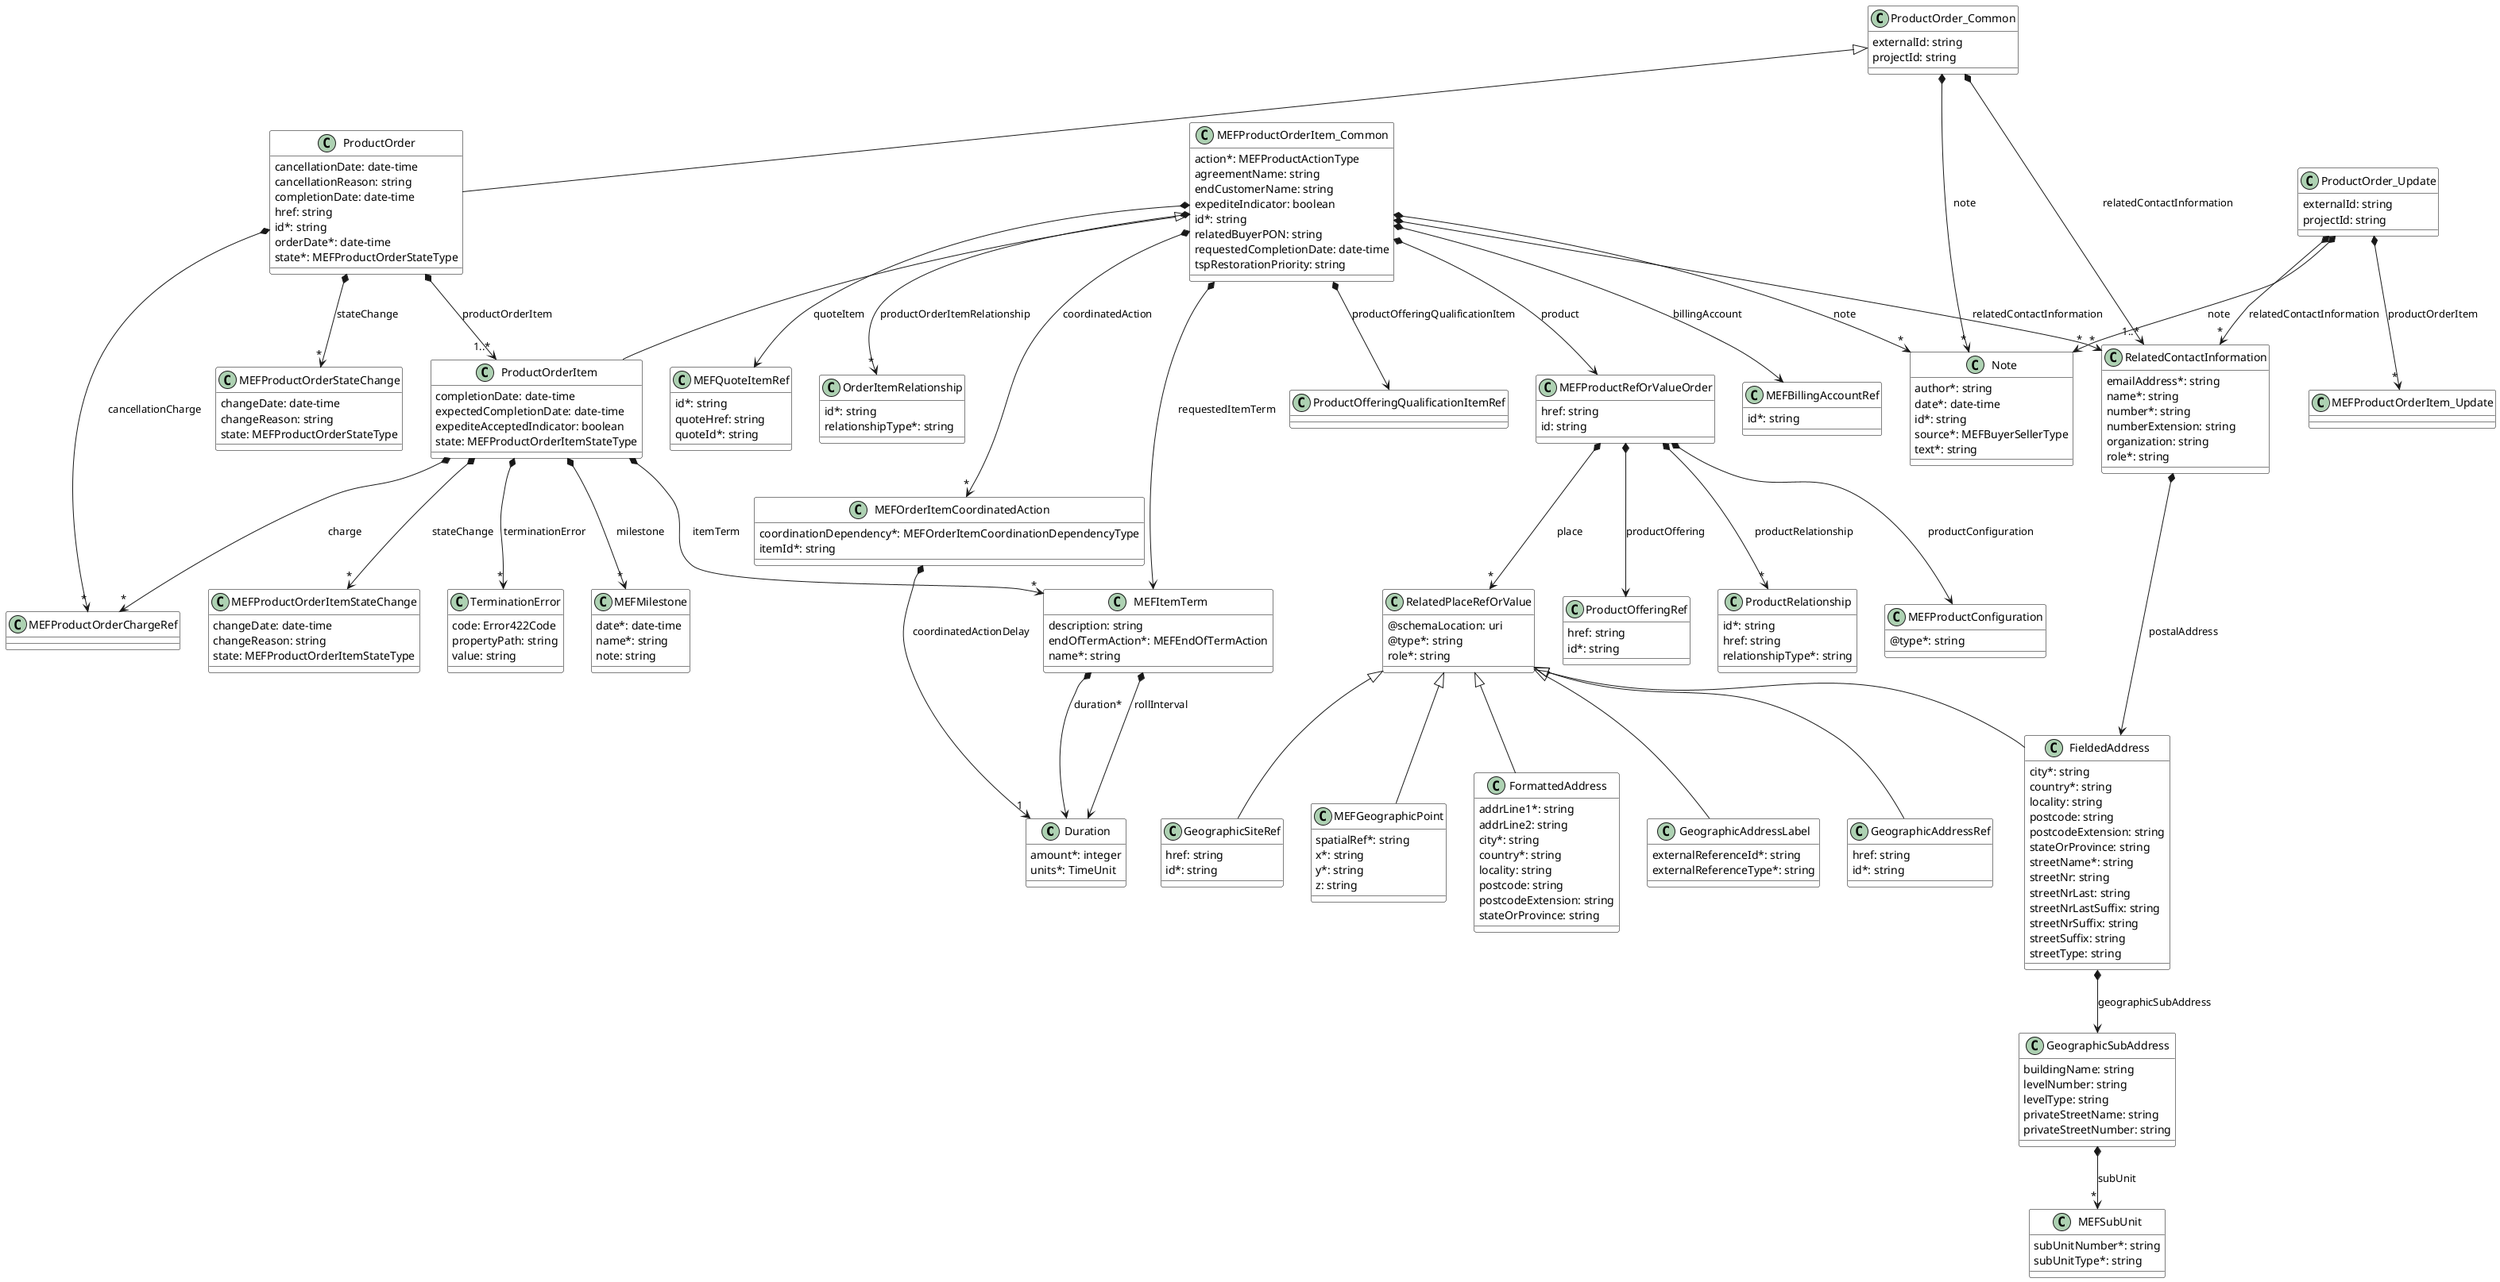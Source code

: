 @startuml
skinparam {
    ClassBackgroundColor White
    ClassBorderColor Black
}


class Duration {

    amount*: integer
    units*: TimeUnit
}




class FieldedAddress {

    city*: string
    country*: string
    locality: string
    postcode: string
    postcodeExtension: string
    stateOrProvince: string
    streetName*: string
    streetNr: string
    streetNrLast: string
    streetNrLastSuffix: string
    streetNrSuffix: string
    streetSuffix: string
    streetType: string
}
RelatedPlaceRefOrValue <|-- FieldedAddress

FieldedAddress *--> GeographicSubAddress : geographicSubAddress


class FormattedAddress {

    addrLine1*: string
    addrLine2: string
    city*: string
    country*: string
    locality: string
    postcode: string
    postcodeExtension: string
    stateOrProvince: string
}
RelatedPlaceRefOrValue <|-- FormattedAddress



class GeographicAddressLabel {

    externalReferenceId*: string
    externalReferenceType*: string
}
RelatedPlaceRefOrValue <|-- GeographicAddressLabel



class GeographicAddressRef {

    href: string
    id*: string
}
RelatedPlaceRefOrValue <|-- GeographicAddressRef



class GeographicSiteRef {

    href: string
    id*: string
}
RelatedPlaceRefOrValue <|-- GeographicSiteRef



class GeographicSubAddress {

    buildingName: string
    levelNumber: string
    levelType: string
    privateStreetName: string
    privateStreetNumber: string
}

GeographicSubAddress *-->"*" MEFSubUnit : subUnit


class MEFProductOrderItemStateChange {

    changeDate: date-time
    changeReason: string
    state: MEFProductOrderItemStateType
}


class MEFBillingAccountRef {

    id*: string
}


class MEFItemTerm {

    description: string
    endOfTermAction*: MEFEndOfTermAction
    name*: string
}

MEFItemTerm *--> Duration : duration*
MEFItemTerm *--> Duration : rollInterval


class MEFOrderItemCoordinatedAction {

    coordinationDependency*: MEFOrderItemCoordinationDependencyType
    itemId*: string
}

MEFOrderItemCoordinatedAction *-->"1" Duration : coordinatedActionDelay


class MEFProductConfiguration {

    @type*: string
}

class MEFProductOrderStateChange {

    changeDate: date-time
    changeReason: string
    state: MEFProductOrderStateType
}



class MEFQuoteItemRef {

    id*: string
    quoteHref: string
    quoteId*: string
}



class Note {

    author*: string
    date*: date-time
    id*: string
    source*: MEFBuyerSellerType
    text*: string
}



class OrderItemRelationship {

    id*: string
    relationshipType*: string
}

class ProductOfferingRef {

    href: string
    id*: string
}



class ProductOrder {

    cancellationDate: date-time
    cancellationReason: string
    completionDate: date-time
    href: string
    id*: string
    orderDate*: date-time
    state*: MEFProductOrderStateType
}
ProductOrder_Common <|-- ProductOrder

ProductOrder *-->"*" MEFProductOrderChargeRef : cancellationCharge
ProductOrder *-->"1..*" ProductOrderItem : productOrderItem
ProductOrder *-->"*" MEFProductOrderStateChange : stateChange


class TerminationError {

    code: Error422Code
    propertyPath: string
    value: string
}


class MEFGeographicPoint {

    spatialRef*: string
    x*: string
    y*: string
    z: string
}
RelatedPlaceRefOrValue <|-- MEFGeographicPoint

class ProductOrderItem {

    completionDate: date-time
    expectedCompletionDate: date-time
    expediteAcceptedIndicator: boolean
    state: MEFProductOrderItemStateType
}
MEFProductOrderItem_Common <|-- ProductOrderItem
ProductOrderItem *-->"*" MEFProductOrderChargeRef : charge
ProductOrderItem *-->"*" MEFItemTerm : itemTerm
ProductOrderItem *-->"*" MEFMilestone : milestone
ProductOrderItem *-->"*" MEFProductOrderItemStateChange : stateChange
ProductOrderItem *-->"*" TerminationError : terminationError

class MEFMilestone {

    date*: date-time
    name*: string
    note: string
}


class MEFProductOrderItem_Common {

    action*: MEFProductActionType
    agreementName: string
    endCustomerName: string
    expediteIndicator: boolean
    id*: string
    relatedBuyerPON: string
    requestedCompletionDate: date-time
    tspRestorationPriority: string
}

MEFProductOrderItem_Common *--> MEFBillingAccountRef : billingAccount
MEFProductOrderItem_Common *-->"*" MEFOrderItemCoordinatedAction : coordinatedAction
MEFProductOrderItem_Common *-->"*" Note : note
MEFProductOrderItem_Common *--> MEFProductRefOrValueOrder : product
MEFProductOrderItem_Common *--> ProductOfferingQualificationItemRef : productOfferingQualificationItem
MEFProductOrderItem_Common *-->"*" OrderItemRelationship : productOrderItemRelationship
MEFProductOrderItem_Common *--> MEFQuoteItemRef : quoteItem
MEFProductOrderItem_Common *-->"*" RelatedContactInformation : relatedContactInformation
MEFProductOrderItem_Common *--> MEFItemTerm : requestedItemTerm



class MEFProductRefOrValueOrder {

    href: string
    id: string
}

MEFProductRefOrValueOrder *-->"*" RelatedPlaceRefOrValue : place
MEFProductRefOrValueOrder *--> MEFProductConfiguration : productConfiguration
MEFProductRefOrValueOrder *--> ProductOfferingRef : productOffering
MEFProductRefOrValueOrder *-->"*" ProductRelationship : productRelationship


class MEFSubUnit {

    subUnitNumber*: string
    subUnitType*: string
}



class ProductOrder_Common {

    externalId: string
    projectId: string
}

ProductOrder_Common *-->"*" Note : note
ProductOrder_Common *-->"1..*" RelatedContactInformation : relatedContactInformation

class ProductOrder_Update {

    externalId: string
    projectId: string
}

ProductOrder_Update *-->"*" Note : note
ProductOrder_Update *-->"*" MEFProductOrderItem_Update : productOrderItem
ProductOrder_Update *-->"*" RelatedContactInformation : relatedContactInformation


class ProductRelationship {

    id*: string
    href: string
    relationshipType*: string
}



class RelatedPlaceRefOrValue {

    @schemaLocation: uri
    @type*: string
    role*: string
}



class RelatedContactInformation {

    emailAddress*: string
    name*: string
    number*: string
    numberExtension: string
    organization: string
    role*: string
}

RelatedContactInformation *--> FieldedAddress : postalAddress

@enduml
